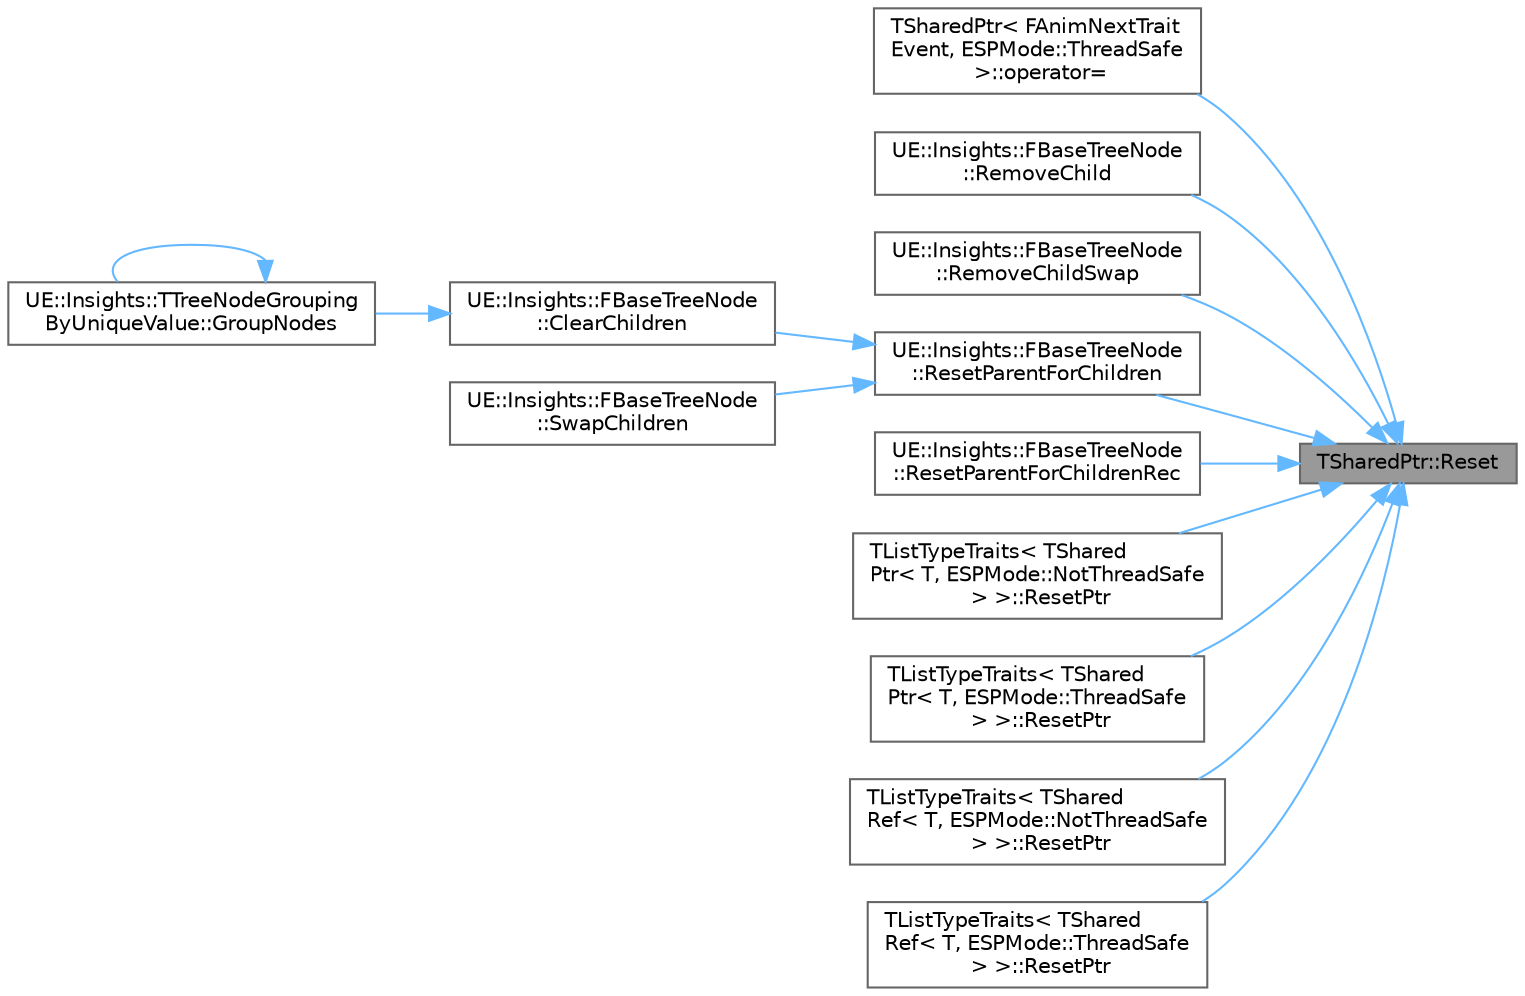 digraph "TSharedPtr::Reset"
{
 // INTERACTIVE_SVG=YES
 // LATEX_PDF_SIZE
  bgcolor="transparent";
  edge [fontname=Helvetica,fontsize=10,labelfontname=Helvetica,labelfontsize=10];
  node [fontname=Helvetica,fontsize=10,shape=box,height=0.2,width=0.4];
  rankdir="RL";
  Node1 [id="Node000001",label="TSharedPtr::Reset",height=0.2,width=0.4,color="gray40", fillcolor="grey60", style="filled", fontcolor="black",tooltip="Resets this shared pointer, removing a reference to the object."];
  Node1 -> Node2 [id="edge1_Node000001_Node000002",dir="back",color="steelblue1",style="solid",tooltip=" "];
  Node2 [id="Node000002",label="TSharedPtr\< FAnimNextTrait\lEvent, ESPMode::ThreadSafe\l \>::operator=",height=0.2,width=0.4,color="grey40", fillcolor="white", style="filled",URL="$d8/d2f/classTSharedPtr.html#a0a56126462535f46cddaf6de586ae068",tooltip=" "];
  Node1 -> Node3 [id="edge2_Node000001_Node000003",dir="back",color="steelblue1",style="solid",tooltip=" "];
  Node3 [id="Node000003",label="UE::Insights::FBaseTreeNode\l::RemoveChild",height=0.2,width=0.4,color="grey40", fillcolor="white", style="filled",URL="$d7/d9f/classUE_1_1Insights_1_1FBaseTreeNode.html#a0fd17104112f46285e1729971e4cfb6a",tooltip="Removes the specified node from the children nodes (preserving the order)."];
  Node1 -> Node4 [id="edge3_Node000001_Node000004",dir="back",color="steelblue1",style="solid",tooltip=" "];
  Node4 [id="Node000004",label="UE::Insights::FBaseTreeNode\l::RemoveChildSwap",height=0.2,width=0.4,color="grey40", fillcolor="white", style="filled",URL="$d7/d9f/classUE_1_1Insights_1_1FBaseTreeNode.html#a7598f211857d8c7f35df865df31762ae",tooltip="Removes the specified node from the children nodes (not preserving the order)."];
  Node1 -> Node5 [id="edge4_Node000001_Node000005",dir="back",color="steelblue1",style="solid",tooltip=" "];
  Node5 [id="Node000005",label="UE::Insights::FBaseTreeNode\l::ResetParentForChildren",height=0.2,width=0.4,color="grey40", fillcolor="white", style="filled",URL="$d7/d9f/classUE_1_1Insights_1_1FBaseTreeNode.html#a30e49821b4f12d40674b1f57d81c1dfd",tooltip=" "];
  Node5 -> Node6 [id="edge5_Node000005_Node000006",dir="back",color="steelblue1",style="solid",tooltip=" "];
  Node6 [id="Node000006",label="UE::Insights::FBaseTreeNode\l::ClearChildren",height=0.2,width=0.4,color="grey40", fillcolor="white", style="filled",URL="$d7/d9f/classUE_1_1Insights_1_1FBaseTreeNode.html#a173a0b97eeb64181fd2a93aa3d835ca3",tooltip="Clears children."];
  Node6 -> Node7 [id="edge6_Node000006_Node000007",dir="back",color="steelblue1",style="solid",tooltip=" "];
  Node7 [id="Node000007",label="UE::Insights::TTreeNodeGrouping\lByUniqueValue::GroupNodes",height=0.2,width=0.4,color="grey40", fillcolor="white", style="filled",URL="$d3/de6/classUE_1_1Insights_1_1TTreeNodeGroupingByUniqueValue.html#ac0afc0ef613ba66b5f229e76f1801856",tooltip=" "];
  Node7 -> Node7 [id="edge7_Node000007_Node000007",dir="back",color="steelblue1",style="solid",tooltip=" "];
  Node5 -> Node8 [id="edge8_Node000005_Node000008",dir="back",color="steelblue1",style="solid",tooltip=" "];
  Node8 [id="Node000008",label="UE::Insights::FBaseTreeNode\l::SwapChildren",height=0.2,width=0.4,color="grey40", fillcolor="white", style="filled",URL="$d7/d9f/classUE_1_1Insights_1_1FBaseTreeNode.html#a59cf47dc9c41c8831dcf14953169eeaf",tooltip=" "];
  Node1 -> Node9 [id="edge9_Node000001_Node000009",dir="back",color="steelblue1",style="solid",tooltip=" "];
  Node9 [id="Node000009",label="UE::Insights::FBaseTreeNode\l::ResetParentForChildrenRec",height=0.2,width=0.4,color="grey40", fillcolor="white", style="filled",URL="$d7/d9f/classUE_1_1Insights_1_1FBaseTreeNode.html#aacbffd764aa725e3c3d33e9605f5e132",tooltip=" "];
  Node1 -> Node10 [id="edge10_Node000001_Node000010",dir="back",color="steelblue1",style="solid",tooltip=" "];
  Node10 [id="Node000010",label="TListTypeTraits\< TShared\lPtr\< T, ESPMode::NotThreadSafe\l \> \>::ResetPtr",height=0.2,width=0.4,color="grey40", fillcolor="white", style="filled",URL="$d6/d73/structTListTypeTraits_3_01TSharedPtr_3_01T_00_01ESPMode_1_1NotThreadSafe_01_4_01_4.html#ac8e92a7c49efcbfb8301e1fe6941e538",tooltip=" "];
  Node1 -> Node11 [id="edge11_Node000001_Node000011",dir="back",color="steelblue1",style="solid",tooltip=" "];
  Node11 [id="Node000011",label="TListTypeTraits\< TShared\lPtr\< T, ESPMode::ThreadSafe\l \> \>::ResetPtr",height=0.2,width=0.4,color="grey40", fillcolor="white", style="filled",URL="$d6/d50/structTListTypeTraits_3_01TSharedPtr_3_01T_00_01ESPMode_1_1ThreadSafe_01_4_01_4.html#a93c53c74f46f821c53029144845b1e68",tooltip=" "];
  Node1 -> Node12 [id="edge12_Node000001_Node000012",dir="back",color="steelblue1",style="solid",tooltip=" "];
  Node12 [id="Node000012",label="TListTypeTraits\< TShared\lRef\< T, ESPMode::NotThreadSafe\l \> \>::ResetPtr",height=0.2,width=0.4,color="grey40", fillcolor="white", style="filled",URL="$d4/dc1/structTListTypeTraits_3_01TSharedRef_3_01T_00_01ESPMode_1_1NotThreadSafe_01_4_01_4.html#a83ac5bb3220454a798c69dd1793a058d",tooltip=" "];
  Node1 -> Node13 [id="edge13_Node000001_Node000013",dir="back",color="steelblue1",style="solid",tooltip=" "];
  Node13 [id="Node000013",label="TListTypeTraits\< TShared\lRef\< T, ESPMode::ThreadSafe\l \> \>::ResetPtr",height=0.2,width=0.4,color="grey40", fillcolor="white", style="filled",URL="$d9/dac/structTListTypeTraits_3_01TSharedRef_3_01T_00_01ESPMode_1_1ThreadSafe_01_4_01_4.html#acbf6d007d3b13cc600b56f988c3d9bc0",tooltip=" "];
}
